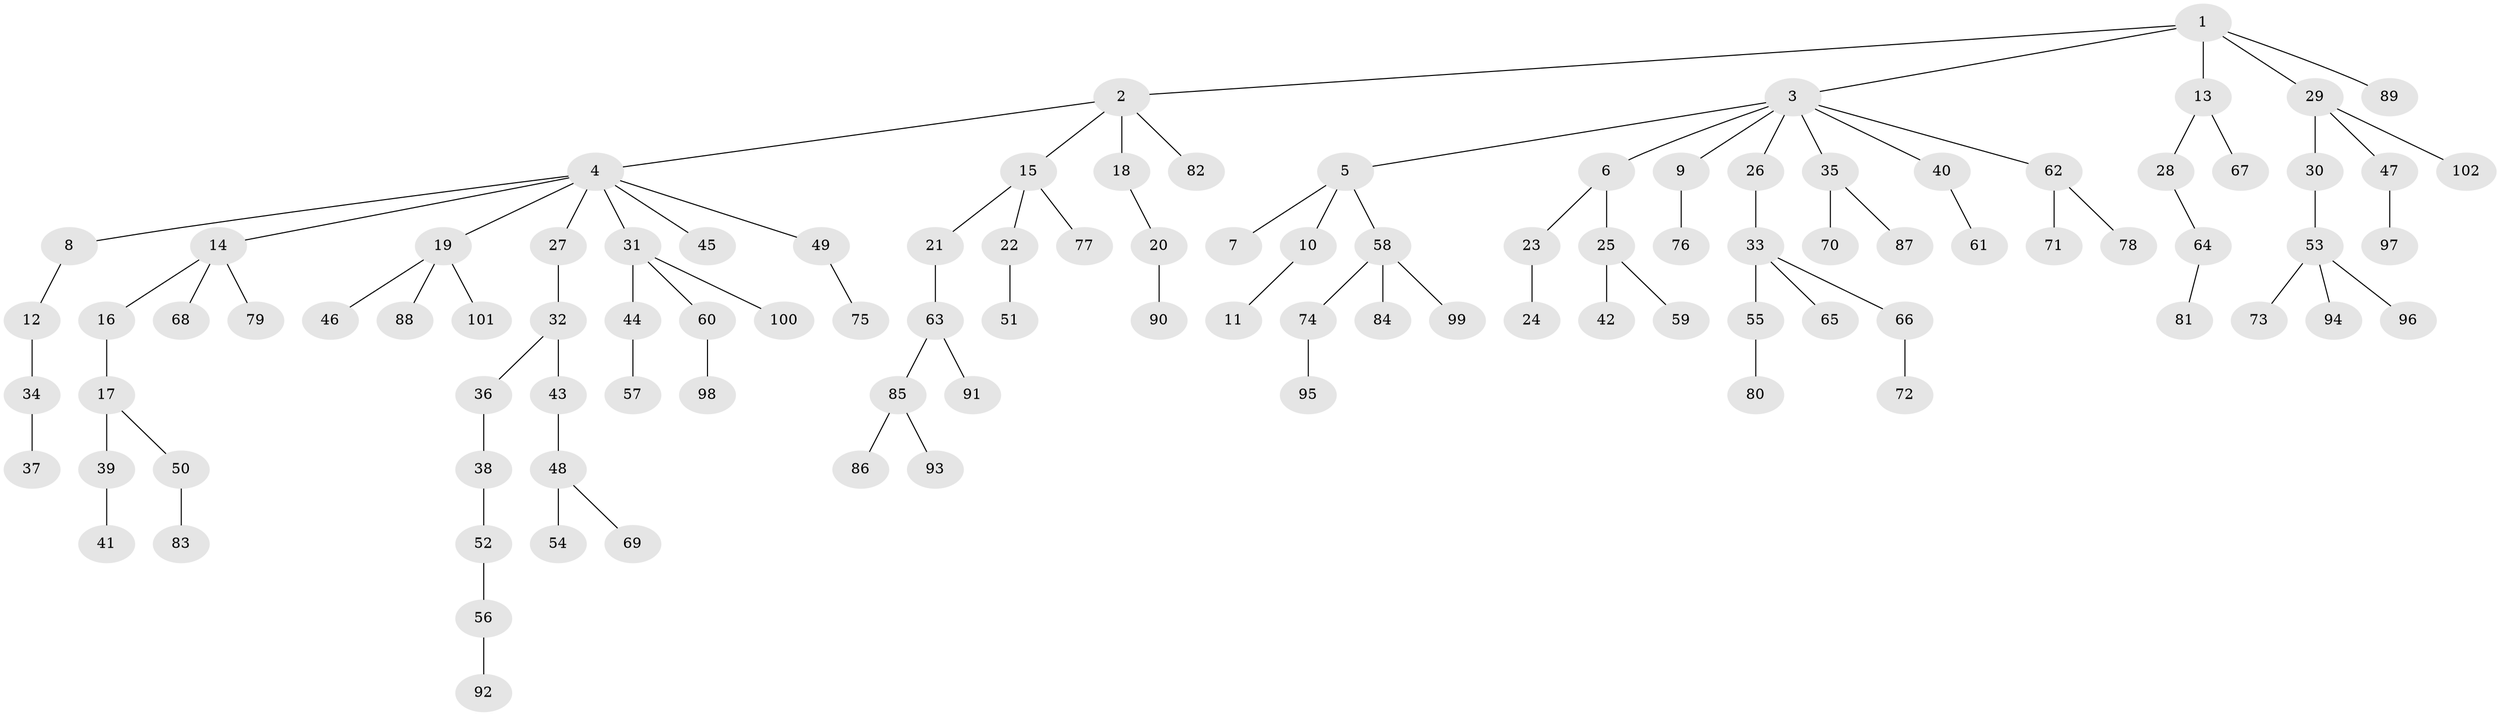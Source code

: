 // coarse degree distribution, {5: 0.05, 9: 0.025, 8: 0.025, 1: 0.625, 2: 0.2, 3: 0.05, 4: 0.025}
// Generated by graph-tools (version 1.1) at 2025/19/03/04/25 18:19:05]
// undirected, 102 vertices, 101 edges
graph export_dot {
graph [start="1"]
  node [color=gray90,style=filled];
  1;
  2;
  3;
  4;
  5;
  6;
  7;
  8;
  9;
  10;
  11;
  12;
  13;
  14;
  15;
  16;
  17;
  18;
  19;
  20;
  21;
  22;
  23;
  24;
  25;
  26;
  27;
  28;
  29;
  30;
  31;
  32;
  33;
  34;
  35;
  36;
  37;
  38;
  39;
  40;
  41;
  42;
  43;
  44;
  45;
  46;
  47;
  48;
  49;
  50;
  51;
  52;
  53;
  54;
  55;
  56;
  57;
  58;
  59;
  60;
  61;
  62;
  63;
  64;
  65;
  66;
  67;
  68;
  69;
  70;
  71;
  72;
  73;
  74;
  75;
  76;
  77;
  78;
  79;
  80;
  81;
  82;
  83;
  84;
  85;
  86;
  87;
  88;
  89;
  90;
  91;
  92;
  93;
  94;
  95;
  96;
  97;
  98;
  99;
  100;
  101;
  102;
  1 -- 2;
  1 -- 3;
  1 -- 13;
  1 -- 29;
  1 -- 89;
  2 -- 4;
  2 -- 15;
  2 -- 18;
  2 -- 82;
  3 -- 5;
  3 -- 6;
  3 -- 9;
  3 -- 26;
  3 -- 35;
  3 -- 40;
  3 -- 62;
  4 -- 8;
  4 -- 14;
  4 -- 19;
  4 -- 27;
  4 -- 31;
  4 -- 45;
  4 -- 49;
  5 -- 7;
  5 -- 10;
  5 -- 58;
  6 -- 23;
  6 -- 25;
  8 -- 12;
  9 -- 76;
  10 -- 11;
  12 -- 34;
  13 -- 28;
  13 -- 67;
  14 -- 16;
  14 -- 68;
  14 -- 79;
  15 -- 21;
  15 -- 22;
  15 -- 77;
  16 -- 17;
  17 -- 39;
  17 -- 50;
  18 -- 20;
  19 -- 46;
  19 -- 88;
  19 -- 101;
  20 -- 90;
  21 -- 63;
  22 -- 51;
  23 -- 24;
  25 -- 42;
  25 -- 59;
  26 -- 33;
  27 -- 32;
  28 -- 64;
  29 -- 30;
  29 -- 47;
  29 -- 102;
  30 -- 53;
  31 -- 44;
  31 -- 60;
  31 -- 100;
  32 -- 36;
  32 -- 43;
  33 -- 55;
  33 -- 65;
  33 -- 66;
  34 -- 37;
  35 -- 70;
  35 -- 87;
  36 -- 38;
  38 -- 52;
  39 -- 41;
  40 -- 61;
  43 -- 48;
  44 -- 57;
  47 -- 97;
  48 -- 54;
  48 -- 69;
  49 -- 75;
  50 -- 83;
  52 -- 56;
  53 -- 73;
  53 -- 94;
  53 -- 96;
  55 -- 80;
  56 -- 92;
  58 -- 74;
  58 -- 84;
  58 -- 99;
  60 -- 98;
  62 -- 71;
  62 -- 78;
  63 -- 85;
  63 -- 91;
  64 -- 81;
  66 -- 72;
  74 -- 95;
  85 -- 86;
  85 -- 93;
}
